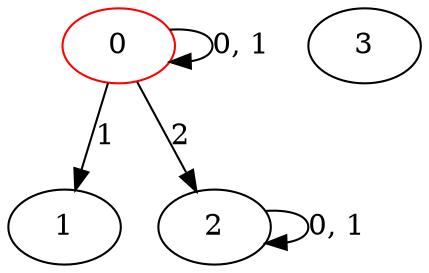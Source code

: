 digraph g {
0 [label= "0"] [color="red"];
1 [label= "1"];
2 [label= "2"];
3 [label= "3"];
0 -> 1[label= "1"];
0 -> 2[label= "2"];
0 -> 0[label= "0, 1"];
2 -> 2[label= "0, 1"];
}
